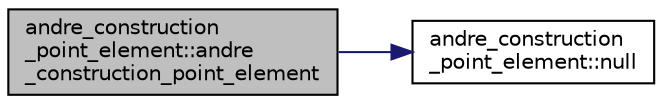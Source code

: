 digraph "andre_construction_point_element::andre_construction_point_element"
{
  edge [fontname="Helvetica",fontsize="10",labelfontname="Helvetica",labelfontsize="10"];
  node [fontname="Helvetica",fontsize="10",shape=record];
  rankdir="LR";
  Node0 [label="andre_construction\l_point_element::andre\l_construction_point_element",height=0.2,width=0.4,color="black", fillcolor="grey75", style="filled", fontcolor="black"];
  Node0 -> Node1 [color="midnightblue",fontsize="10",style="solid",fontname="Helvetica"];
  Node1 [label="andre_construction\l_point_element::null",height=0.2,width=0.4,color="black", fillcolor="white", style="filled",URL="$d3/d6a/classandre__construction__point__element.html#aeebe8ebc5efdeb8e0e887891846a181f"];
}
